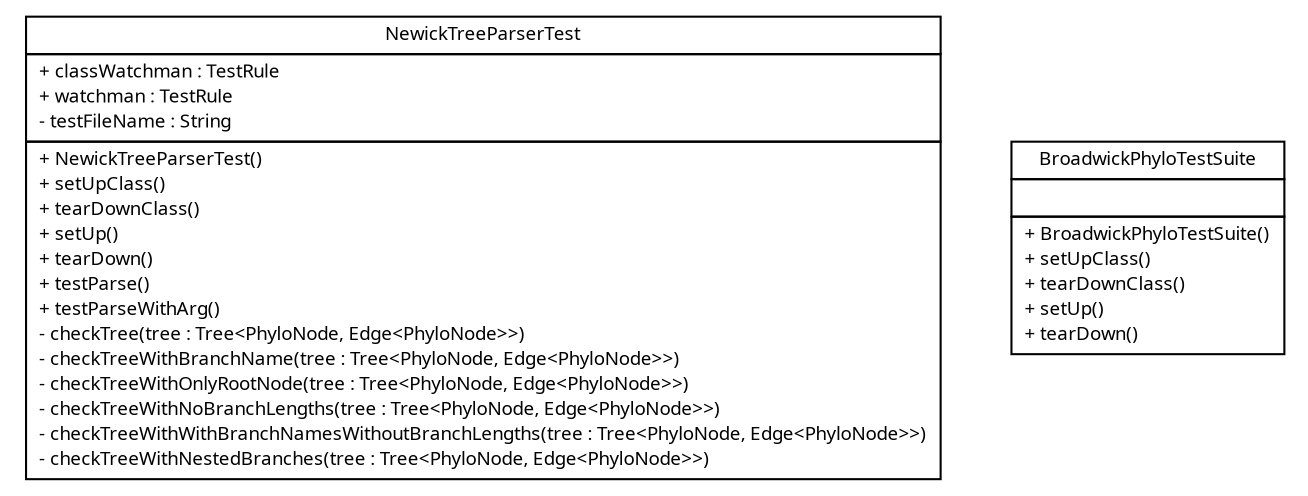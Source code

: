 #!/usr/local/bin/dot
#
# Class diagram 
# Generated by UMLGraph version R5_6 (http://www.umlgraph.org/)
#

digraph G {
	edge [fontname="Trebuchet MS",fontsize=10,labelfontname="Trebuchet MS",labelfontsize=10];
	node [fontname="Trebuchet MS",fontsize=10,shape=plaintext];
	nodesep=0.25;
	ranksep=0.5;
	// broadwick.phylo.NewickTreeParserTest
	c232 [label=<<table title="broadwick.phylo.NewickTreeParserTest" border="0" cellborder="1" cellspacing="0" cellpadding="2" port="p" href="./NewickTreeParserTest.html">
		<tr><td><table border="0" cellspacing="0" cellpadding="1">
<tr><td align="center" balign="center"><font face="Trebuchet MS"> NewickTreeParserTest </font></td></tr>
		</table></td></tr>
		<tr><td><table border="0" cellspacing="0" cellpadding="1">
<tr><td align="left" balign="left"> + classWatchman : TestRule </td></tr>
<tr><td align="left" balign="left"> + watchman : TestRule </td></tr>
<tr><td align="left" balign="left"> - testFileName : String </td></tr>
		</table></td></tr>
		<tr><td><table border="0" cellspacing="0" cellpadding="1">
<tr><td align="left" balign="left"> + NewickTreeParserTest() </td></tr>
<tr><td align="left" balign="left"> + setUpClass() </td></tr>
<tr><td align="left" balign="left"> + tearDownClass() </td></tr>
<tr><td align="left" balign="left"> + setUp() </td></tr>
<tr><td align="left" balign="left"> + tearDown() </td></tr>
<tr><td align="left" balign="left"> + testParse() </td></tr>
<tr><td align="left" balign="left"> + testParseWithArg() </td></tr>
<tr><td align="left" balign="left"> - checkTree(tree : Tree&lt;PhyloNode, Edge&lt;PhyloNode&gt;&gt;) </td></tr>
<tr><td align="left" balign="left"> - checkTreeWithBranchName(tree : Tree&lt;PhyloNode, Edge&lt;PhyloNode&gt;&gt;) </td></tr>
<tr><td align="left" balign="left"> - checkTreeWithOnlyRootNode(tree : Tree&lt;PhyloNode, Edge&lt;PhyloNode&gt;&gt;) </td></tr>
<tr><td align="left" balign="left"> - checkTreeWithNoBranchLengths(tree : Tree&lt;PhyloNode, Edge&lt;PhyloNode&gt;&gt;) </td></tr>
<tr><td align="left" balign="left"> - checkTreeWithWithBranchNamesWithoutBranchLengths(tree : Tree&lt;PhyloNode, Edge&lt;PhyloNode&gt;&gt;) </td></tr>
<tr><td align="left" balign="left"> - checkTreeWithNestedBranches(tree : Tree&lt;PhyloNode, Edge&lt;PhyloNode&gt;&gt;) </td></tr>
		</table></td></tr>
		</table>>, URL="./NewickTreeParserTest.html", fontname="Trebuchet MS", fontcolor="black", fontsize=9.0];
	// broadwick.phylo.BroadwickPhyloTestSuite
	c233 [label=<<table title="broadwick.phylo.BroadwickPhyloTestSuite" border="0" cellborder="1" cellspacing="0" cellpadding="2" port="p" href="./BroadwickPhyloTestSuite.html">
		<tr><td><table border="0" cellspacing="0" cellpadding="1">
<tr><td align="center" balign="center"><font face="Trebuchet MS"> BroadwickPhyloTestSuite </font></td></tr>
		</table></td></tr>
		<tr><td><table border="0" cellspacing="0" cellpadding="1">
<tr><td align="left" balign="left">  </td></tr>
		</table></td></tr>
		<tr><td><table border="0" cellspacing="0" cellpadding="1">
<tr><td align="left" balign="left"> + BroadwickPhyloTestSuite() </td></tr>
<tr><td align="left" balign="left"> + setUpClass() </td></tr>
<tr><td align="left" balign="left"> + tearDownClass() </td></tr>
<tr><td align="left" balign="left"> + setUp() </td></tr>
<tr><td align="left" balign="left"> + tearDown() </td></tr>
		</table></td></tr>
		</table>>, URL="./BroadwickPhyloTestSuite.html", fontname="Trebuchet MS", fontcolor="black", fontsize=9.0];
}

